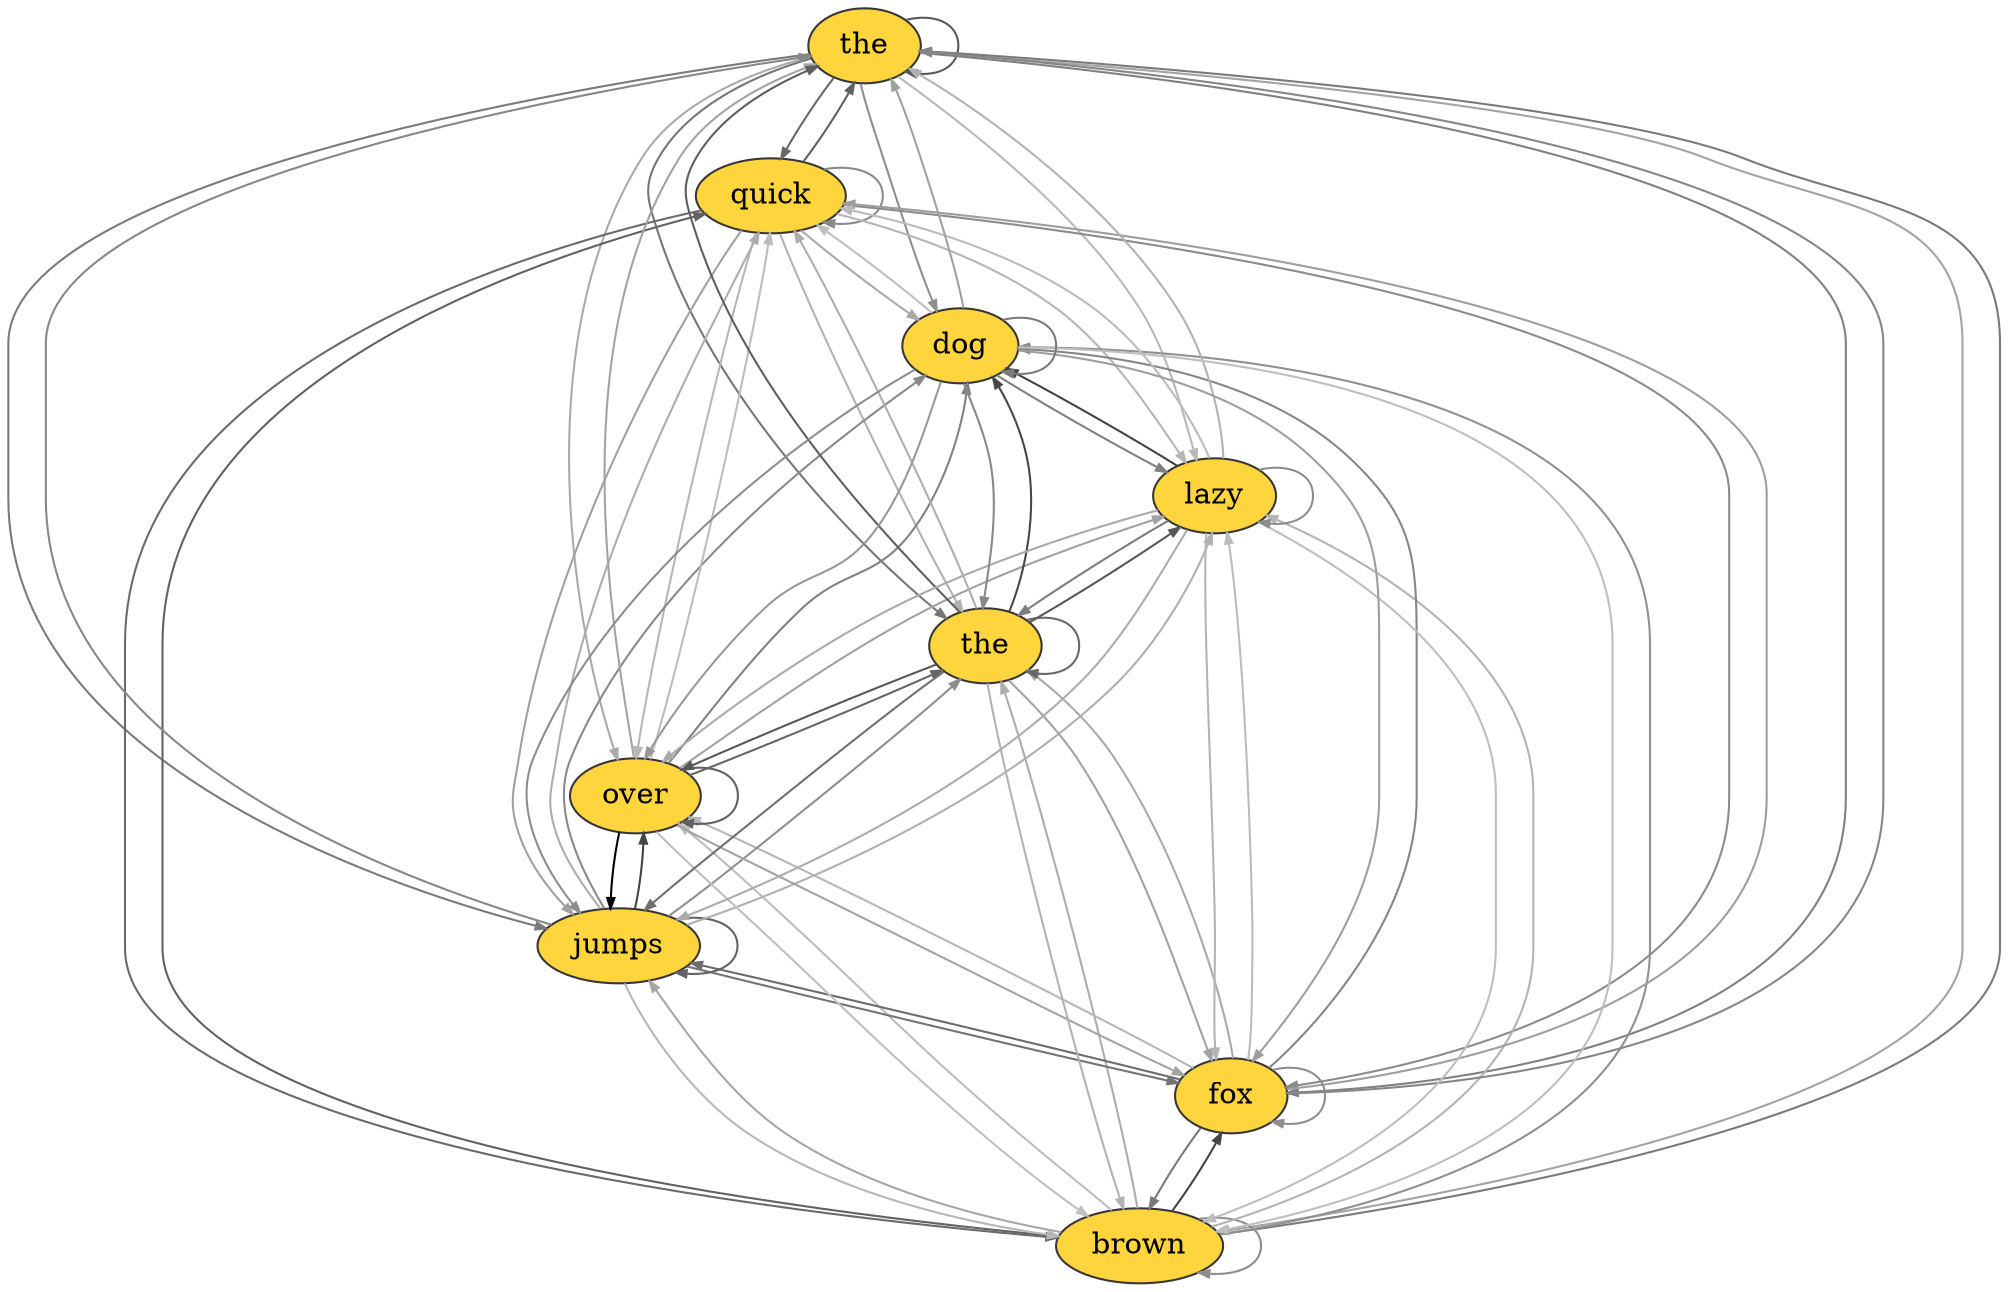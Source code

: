 digraph "3-gram" {
	graph [dpi=300]
	1 [label=the color="#363636" fillcolor="#ffd53d" shape=oval style=filled]
	2 [label=quick color="#363636" fillcolor="#ffd53d" shape=oval style=filled]
	3 [label=brown color="#363636" fillcolor="#ffd53d" shape=oval style=filled]
	4 [label=fox color="#363636" fillcolor="#ffd53d" shape=oval style=filled]
	5 [label=jumps color="#363636" fillcolor="#ffd53d" shape=oval style=filled]
	6 [label=over color="#363636" fillcolor="#ffd53d" shape=oval style=filled]
	7 [label=the color="#363636" fillcolor="#ffd53d" shape=oval style=filled]
	8 [label=lazy color="#363636" fillcolor="#ffd53d" shape=oval style=filled]
	9 [label=dog color="#363636" fillcolor="#ffd53d" shape=oval style=filled]
	1 -> 1 [arrowsize=0.5 color="#595959"]
	1 -> 2 [arrowsize=0.5 color="#676767"]
	1 -> 3 [arrowsize=0.5 color="#a3a3a3"]
	1 -> 4 [arrowsize=0.5 color="#808080"]
	1 -> 5 [arrowsize=0.5 color="#7a7a7a"]
	1 -> 6 [arrowsize=0.5 color="#aaaaaa"]
	1 -> 7 [arrowsize=0.5 color="#767676"]
	1 -> 8 [arrowsize=0.5 color="#b8b8b8"]
	1 -> 9 [arrowsize=0.5 color="#8e8e8e"]
	2 -> 1 [arrowsize=0.5 color="#606060"]
	2 -> 2 [arrowsize=0.5 color="#8a8a8a"]
	2 -> 3 [arrowsize=0.5 color="#6a6a6a"]
	2 -> 4 [arrowsize=0.5 color="#8b8b8b"]
	2 -> 5 [arrowsize=0.5 color="#a0a0a0"]
	2 -> 6 [arrowsize=0.5 color="#b6b6b6"]
	2 -> 7 [arrowsize=0.5 color="#b2b2b2"]
	2 -> 8 [arrowsize=0.5 color="#b5b5b5"]
	2 -> 9 [arrowsize=0.5 color="#a9a9a9"]
	3 -> 1 [arrowsize=0.5 color="#7a7a7a"]
	3 -> 2 [arrowsize=0.5 color="#616161"]
	3 -> 3 [arrowsize=0.5 color="#8d8d8d"]
	3 -> 4 [arrowsize=0.5 color="#434343"]
	3 -> 5 [arrowsize=0.5 color="#a6a6a6"]
	3 -> 6 [arrowsize=0.5 color="#bcbcbc"]
	3 -> 7 [arrowsize=0.5 color="#acacac"]
	3 -> 8 [arrowsize=0.5 color="#b3b3b3"]
	3 -> 9 [arrowsize=0.5 color="#909090"]
	4 -> 1 [arrowsize=0.5 color="#868686"]
	4 -> 2 [arrowsize=0.5 color="#9e9e9e"]
	4 -> 3 [arrowsize=0.5 color="#797979"]
	4 -> 4 [arrowsize=0.5 color="#8d8d8d"]
	4 -> 5 [arrowsize=0.5 color="#6c6c6c"]
	4 -> 6 [arrowsize=0.5 color="#b6b6b6"]
	4 -> 7 [arrowsize=0.5 color="#a9a9a9"]
	4 -> 8 [arrowsize=0.5 color="#bbbbbb"]
	4 -> 9 [arrowsize=0.5 color="#868686"]
	5 -> 1 [arrowsize=0.5 color="#878787"]
	5 -> 2 [arrowsize=0.5 color="#adadad"]
	5 -> 3 [arrowsize=0.5 color="#b7b7b7"]
	5 -> 4 [arrowsize=0.5 color="#747474"]
	5 -> 5 [arrowsize=0.5 color="#626262"]
	5 -> 6 [arrowsize=0.5 color="#444444"]
	5 -> 7 [arrowsize=0.5 color="#8e8e8e"]
	5 -> 8 [arrowsize=0.5 color="#afafaf"]
	5 -> 9 [arrowsize=0.5 color="#898989"]
	6 -> 1 [arrowsize=0.5 color="#a3a3a3"]
	6 -> 2 [arrowsize=0.5 color="#bcbcbc"]
	6 -> 3 [arrowsize=0.5 color="#bfbfbf"]
	6 -> 4 [arrowsize=0.5 color="#a3a3a3"]
	6 -> 5 [arrowsize=0.5 color="#000000"]
	6 -> 6 [arrowsize=0.5 color="#606060"]
	6 -> 7 [arrowsize=0.5 color="#666666"]
	6 -> 8 [arrowsize=0.5 color="#a1a1a1"]
	6 -> 9 [arrowsize=0.5 color="#818181"]
	7 -> 1 [arrowsize=0.5 color="#5e5e5e"]
	7 -> 2 [arrowsize=0.5 color="#aeaeae"]
	7 -> 3 [arrowsize=0.5 color="#b2b2b2"]
	7 -> 4 [arrowsize=0.5 color="#a2a2a2"]
	7 -> 5 [arrowsize=0.5 color="#6f6f6f"]
	7 -> 6 [arrowsize=0.5 color="#585858"]
	7 -> 7 [arrowsize=0.5 color="#686868"]
	7 -> 8 [arrowsize=0.5 color="#575757"]
	7 -> 9 [arrowsize=0.5 color="#474747"]
	8 -> 1 [arrowsize=0.5 color="#b2b2b2"]
	8 -> 2 [arrowsize=0.5 color="#bbbbbb"]
	8 -> 3 [arrowsize=0.5 color="#bebebe"]
	8 -> 4 [arrowsize=0.5 color="#b4b4b4"]
	8 -> 5 [arrowsize=0.5 color="#acacac"]
	8 -> 6 [arrowsize=0.5 color="#aaaaaa"]
	8 -> 7 [arrowsize=0.5 color="#7d7d7d"]
	8 -> 8 [arrowsize=0.5 color="#8d8d8d"]
	8 -> 9 [arrowsize=0.5 color="#434343"]
	9 -> 1 [arrowsize=0.5 color="#a0a0a0"]
	9 -> 2 [arrowsize=0.5 color="#bfbfbf"]
	9 -> 3 [arrowsize=0.5 color="#bebebe"]
	9 -> 4 [arrowsize=0.5 color="#9e9e9e"]
	9 -> 5 [arrowsize=0.5 color="#8d8d8d"]
	9 -> 6 [arrowsize=0.5 color="#989898"]
	9 -> 7 [arrowsize=0.5 color="#888888"]
	9 -> 8 [arrowsize=0.5 color="#808080"]
	9 -> 9 [arrowsize=0.5 color="#7b7b7b"]
}
